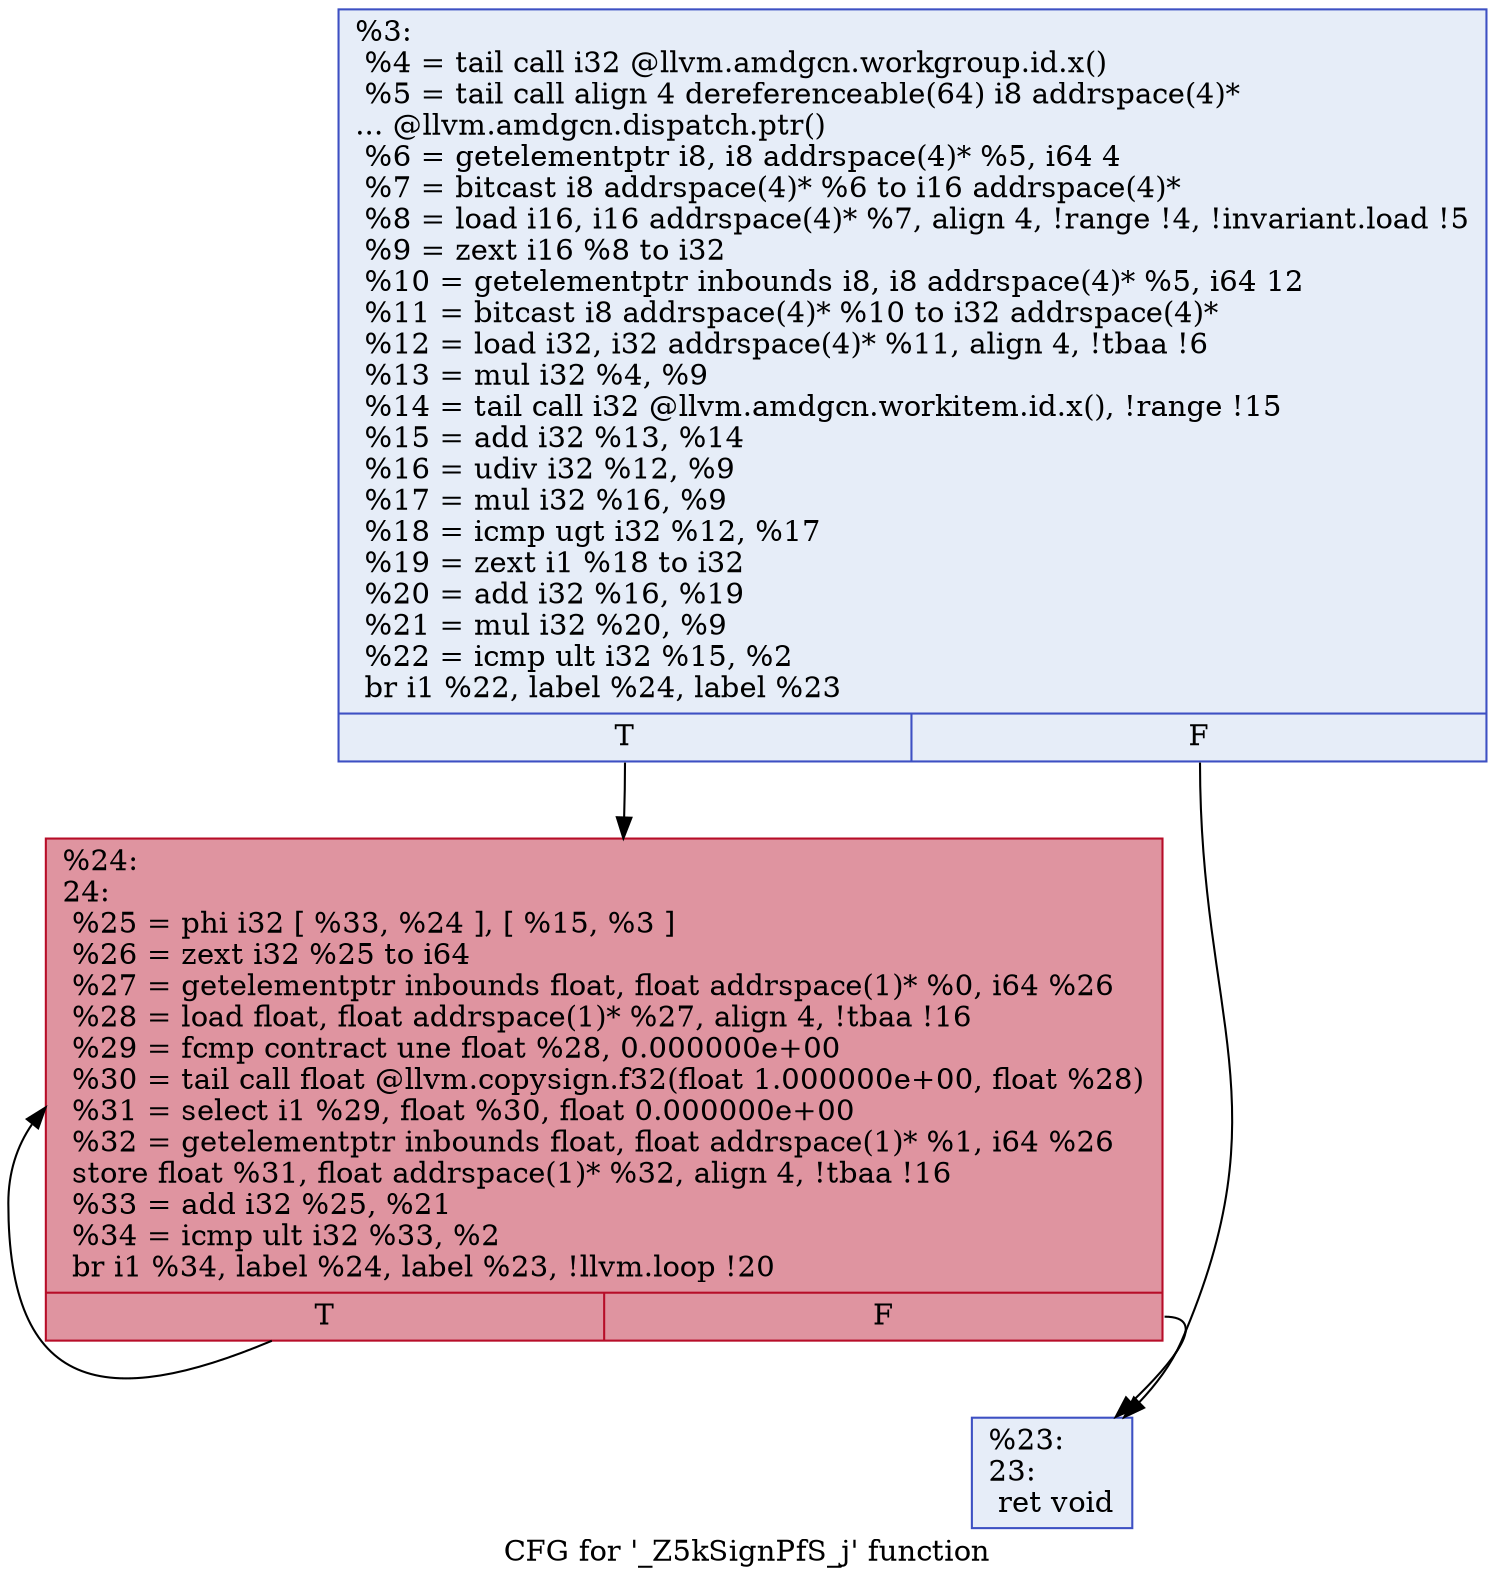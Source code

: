digraph "CFG for '_Z5kSignPfS_j' function" {
	label="CFG for '_Z5kSignPfS_j' function";

	Node0x60d3500 [shape=record,color="#3d50c3ff", style=filled, fillcolor="#c7d7f070",label="{%3:\l  %4 = tail call i32 @llvm.amdgcn.workgroup.id.x()\l  %5 = tail call align 4 dereferenceable(64) i8 addrspace(4)*\l... @llvm.amdgcn.dispatch.ptr()\l  %6 = getelementptr i8, i8 addrspace(4)* %5, i64 4\l  %7 = bitcast i8 addrspace(4)* %6 to i16 addrspace(4)*\l  %8 = load i16, i16 addrspace(4)* %7, align 4, !range !4, !invariant.load !5\l  %9 = zext i16 %8 to i32\l  %10 = getelementptr inbounds i8, i8 addrspace(4)* %5, i64 12\l  %11 = bitcast i8 addrspace(4)* %10 to i32 addrspace(4)*\l  %12 = load i32, i32 addrspace(4)* %11, align 4, !tbaa !6\l  %13 = mul i32 %4, %9\l  %14 = tail call i32 @llvm.amdgcn.workitem.id.x(), !range !15\l  %15 = add i32 %13, %14\l  %16 = udiv i32 %12, %9\l  %17 = mul i32 %16, %9\l  %18 = icmp ugt i32 %12, %17\l  %19 = zext i1 %18 to i32\l  %20 = add i32 %16, %19\l  %21 = mul i32 %20, %9\l  %22 = icmp ult i32 %15, %2\l  br i1 %22, label %24, label %23\l|{<s0>T|<s1>F}}"];
	Node0x60d3500:s0 -> Node0x60d5ac0;
	Node0x60d3500:s1 -> Node0x60d5b50;
	Node0x60d5b50 [shape=record,color="#3d50c3ff", style=filled, fillcolor="#c7d7f070",label="{%23:\l23:                                               \l  ret void\l}"];
	Node0x60d5ac0 [shape=record,color="#b70d28ff", style=filled, fillcolor="#b70d2870",label="{%24:\l24:                                               \l  %25 = phi i32 [ %33, %24 ], [ %15, %3 ]\l  %26 = zext i32 %25 to i64\l  %27 = getelementptr inbounds float, float addrspace(1)* %0, i64 %26\l  %28 = load float, float addrspace(1)* %27, align 4, !tbaa !16\l  %29 = fcmp contract une float %28, 0.000000e+00\l  %30 = tail call float @llvm.copysign.f32(float 1.000000e+00, float %28)\l  %31 = select i1 %29, float %30, float 0.000000e+00\l  %32 = getelementptr inbounds float, float addrspace(1)* %1, i64 %26\l  store float %31, float addrspace(1)* %32, align 4, !tbaa !16\l  %33 = add i32 %25, %21\l  %34 = icmp ult i32 %33, %2\l  br i1 %34, label %24, label %23, !llvm.loop !20\l|{<s0>T|<s1>F}}"];
	Node0x60d5ac0:s0 -> Node0x60d5ac0;
	Node0x60d5ac0:s1 -> Node0x60d5b50;
}
